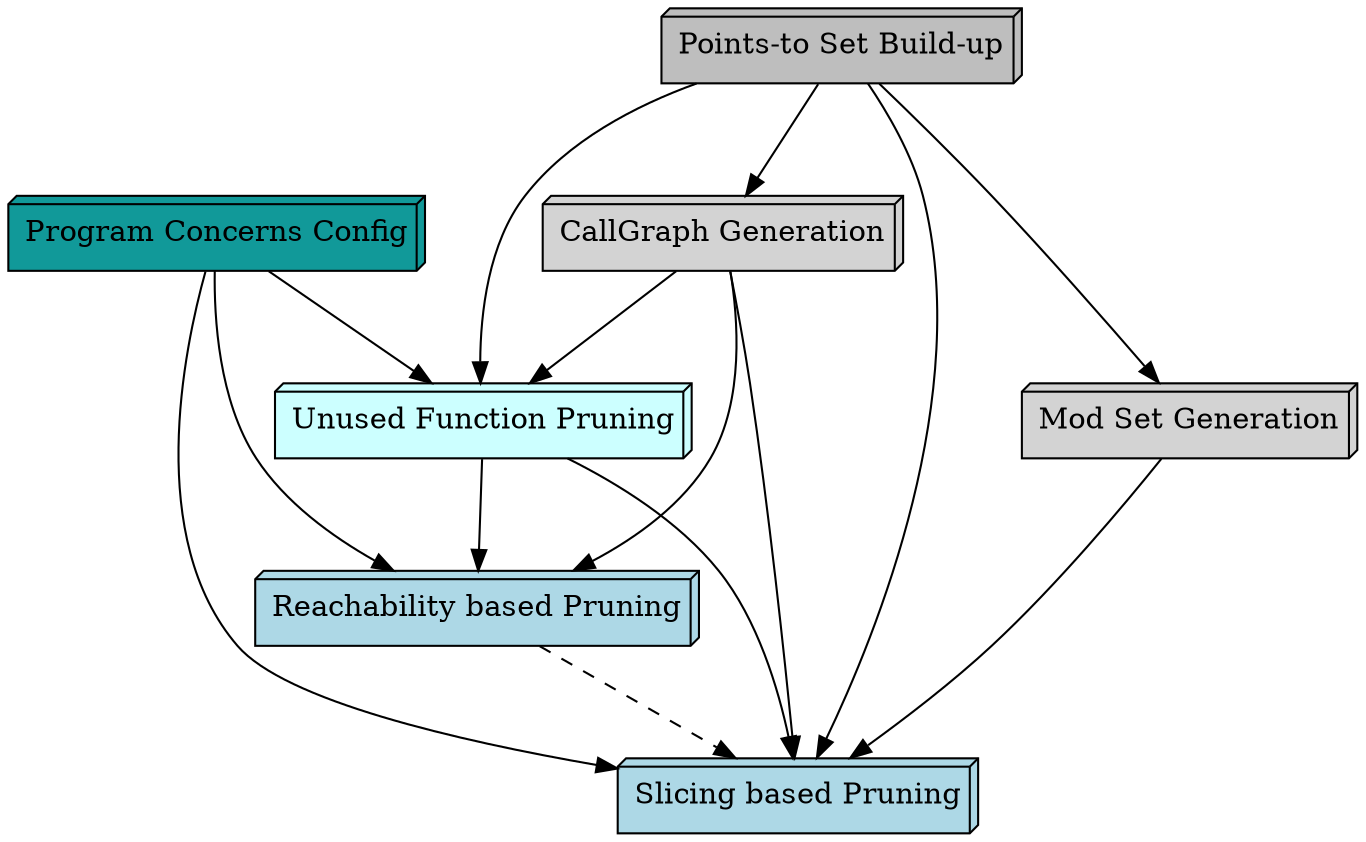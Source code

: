 digraph Approach {
        graph [ranksep=0.75,fontsize=20 labelloc="b" label="" splines=true overlap=false]
        subgraph Dependence {
                node [style=filled, shape=box3d]

                n1[fillcolor="#119999", label="Program Concerns Config"]
                n2[fillcolor="#bebebe", label="Points-to Set Build-up"]
                n2m[fillcolor="#d3d3d3", label="Mod Set Generation"]
                n3[fillcolor="#d3d3d3", label="CallGraph Generation"]
                n4[fillcolor="#ccffff", label="Unused Function Pruning"]
                n5[color=black, fillcolor="#add8e6", label="Reachability based Pruning"]
                n6[color=black, fillcolor="#add8e6", label="Slicing based Pruning"]

                n1 -> n4
                n1 -> n5
                n1 -> n6
                n2 -> n3
                n2 -> n4
                n2 -> n6
                n2 -> n2m
                n3 -> n4
                n3 -> n5
                n3 -> n6
                n4 -> n5
                n4 -> n6
                n5 -> n6[style=dashed]
                n2m -> n6

}

}
